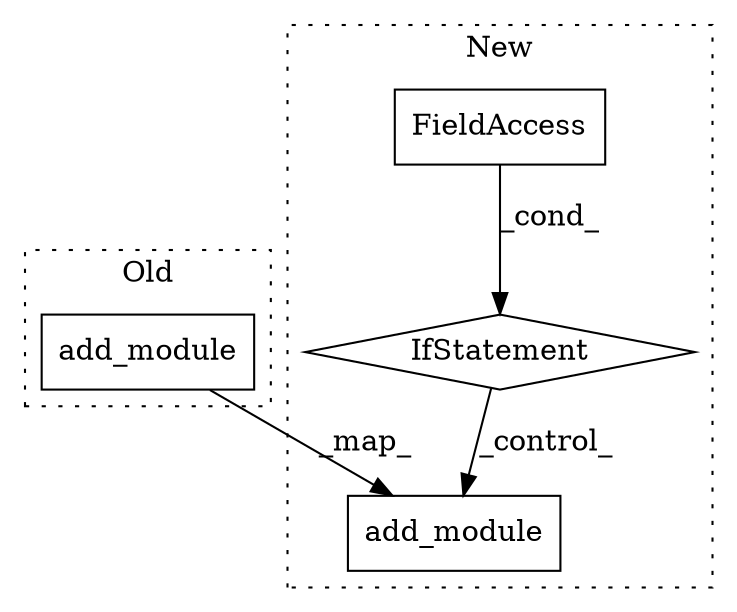 digraph G {
subgraph cluster0 {
1 [label="add_module" a="32" s="2265,2307" l="11,1" shape="box"];
label = "Old";
style="dotted";
}
subgraph cluster1 {
2 [label="add_module" a="32" s="2248,2290" l="11,1" shape="box"];
3 [label="IfStatement" a="25" s="2204,2220" l="4,2" shape="diamond"];
4 [label="FieldAccess" a="22" s="2208" l="12" shape="box"];
label = "New";
style="dotted";
}
1 -> 2 [label="_map_"];
3 -> 2 [label="_control_"];
4 -> 3 [label="_cond_"];
}
